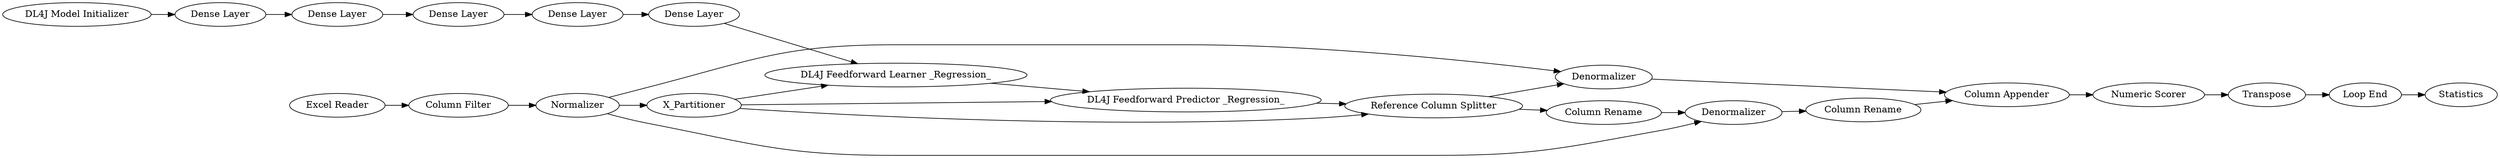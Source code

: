 digraph {
	"-5526452881519466249_147" [label="Dense Layer"]
	"1912289652114317223_34" [label="Excel Reader"]
	"1912289652114317223_52" [label="DL4J Feedforward Predictor _Regression_"]
	"1912289652114317223_32" [label="Column Appender"]
	"1912289652114317223_28" [label=Denormalizer]
	"1912289652114317223_26" [label=Normalizer]
	"1912289652114317223_33" [label="Numeric Scorer"]
	"1912289652114317223_31" [label="Column Rename"]
	"-5526452881519466249_27" [label="DL4J Model Initializer"]
	"1912289652114317223_59" [label=Transpose]
	"1912289652114317223_29" [label=Denormalizer]
	"1912289652114317223_81" [label=X_Partitioner]
	"-5526452881519466249_161" [label="Dense Layer"]
	"1912289652114317223_80" [label=Statistics]
	"-5526452881519466249_152" [label="Dense Layer"]
	"-5526452881519466249_160" [label="Dense Layer"]
	"1912289652114317223_23" [label="Column Filter"]
	"-5526452881519466249_162" [label="Dense Layer"]
	"1912289652114317223_27" [label="Reference Column Splitter"]
	"1912289652114317223_72" [label="Loop End"]
	"1912289652114317223_30" [label="Column Rename"]
	"1912289652114317223_76" [label="DL4J Feedforward Learner _Regression_"]
	"1912289652114317223_59" -> "1912289652114317223_72"
	"-5526452881519466249_162" -> "-5526452881519466249_152"
	"1912289652114317223_31" -> "1912289652114317223_32"
	"1912289652114317223_28" -> "1912289652114317223_32"
	"1912289652114317223_30" -> "1912289652114317223_29"
	"1912289652114317223_27" -> "1912289652114317223_28"
	"1912289652114317223_32" -> "1912289652114317223_33"
	"-5526452881519466249_161" -> "-5526452881519466249_147"
	"1912289652114317223_33" -> "1912289652114317223_59"
	"1912289652114317223_52" -> "1912289652114317223_27"
	"1912289652114317223_26" -> "1912289652114317223_29"
	"1912289652114317223_72" -> "1912289652114317223_80"
	"1912289652114317223_81" -> "1912289652114317223_27"
	"1912289652114317223_81" -> "1912289652114317223_52"
	"1912289652114317223_81" -> "1912289652114317223_76"
	"1912289652114317223_23" -> "1912289652114317223_26"
	"-5526452881519466249_27" -> "-5526452881519466249_160"
	"1912289652114317223_26" -> "1912289652114317223_28"
	"1912289652114317223_76" -> "1912289652114317223_52"
	"-5526452881519466249_152" -> "1912289652114317223_76"
	"1912289652114317223_26" -> "1912289652114317223_81"
	"1912289652114317223_34" -> "1912289652114317223_23"
	"1912289652114317223_29" -> "1912289652114317223_31"
	"1912289652114317223_27" -> "1912289652114317223_30"
	"-5526452881519466249_160" -> "-5526452881519466249_161"
	"-5526452881519466249_147" -> "-5526452881519466249_162"
	rankdir=LR
}
